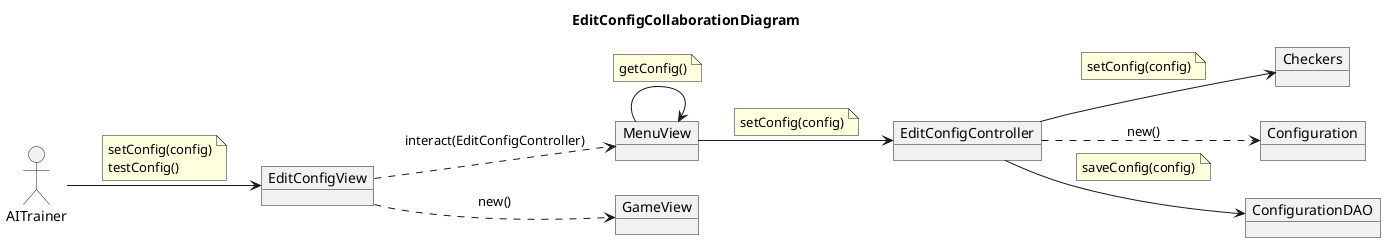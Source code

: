 @startuml EditConfigCollaborationDiagram
title EditConfigCollaborationDiagram
allow_mixing
left to right direction

actor AITrainer

object Checkers
object EditConfigView
object MenuView
object GameView
object EditConfigController
object Configuration
object ConfigurationDAO

AITrainer --> EditConfigView
note on link
    editConfig()
end note
note on link
    setConfig(config)
    testConfig()
end note
EditConfigView ..> MenuView : interact(EditConfigController)

MenuView --> MenuView
note on link
    getConfig()
end note

MenuView --> EditConfigController
note on link
    setConfig(config)
end note

EditConfigController --> ConfigurationDAO
note on link
    saveConfig(config)
end note
EditConfigView .down.> GameView : new()

EditConfigController ..> Configuration : new()

EditConfigController --> Checkers
note on link
    setConfig(config)
end note
@enduml